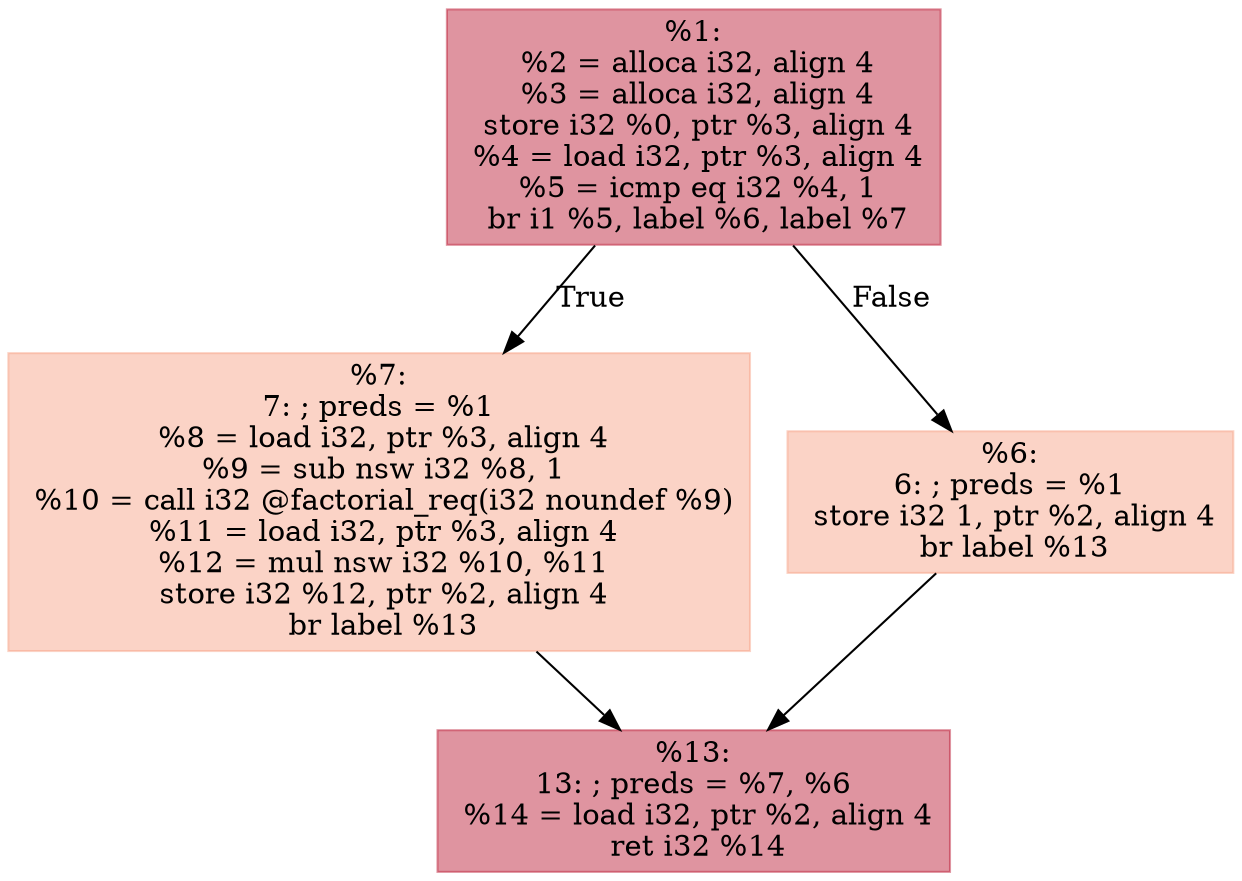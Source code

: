 digraph {
	1 -> 7 [label=True]
	1 -> 6 [label=False]
	1 [label="%1:\n
  %2 = alloca i32, align 4\n
  %3 = alloca i32, align 4\n
  store i32 %0, ptr %3, align 4\n
  %4 = load i32, ptr %3, align 4\n
  %5 = icmp eq i32 %4, 1\n
  br i1 %5, label %6, label %7\n
" color="#b70d2870" shape=record style=filled]
	6 -> 13
	6 [label="%6:\n
6:                                                ; preds = %1\n
  store i32 1, ptr %2, align 4\n
  br label %13\n
" color="#f59c7d70" shape=record style=filled]
	7 -> 13
	7 [label="%7:\n
7:                                                ; preds = %1\n
  %8 = load i32, ptr %3, align 4\n
  %9 = sub nsw i32 %8, 1\n
  %10 = call i32 @factorial_req(i32 noundef %9)\n
  %11 = load i32, ptr %3, align 4\n
  %12 = mul nsw i32 %10, %11\n
  store i32 %12, ptr %2, align 4\n
  br label %13\n
" color="#f59c7d70" shape=record style=filled]
	13 [label="%13:\n
13:                                               ; preds = %7, %6\n
  %14 = load i32, ptr %2, align 4\n
  ret i32 %14\n
" color="#b70d2870" shape=record style=filled]
}
